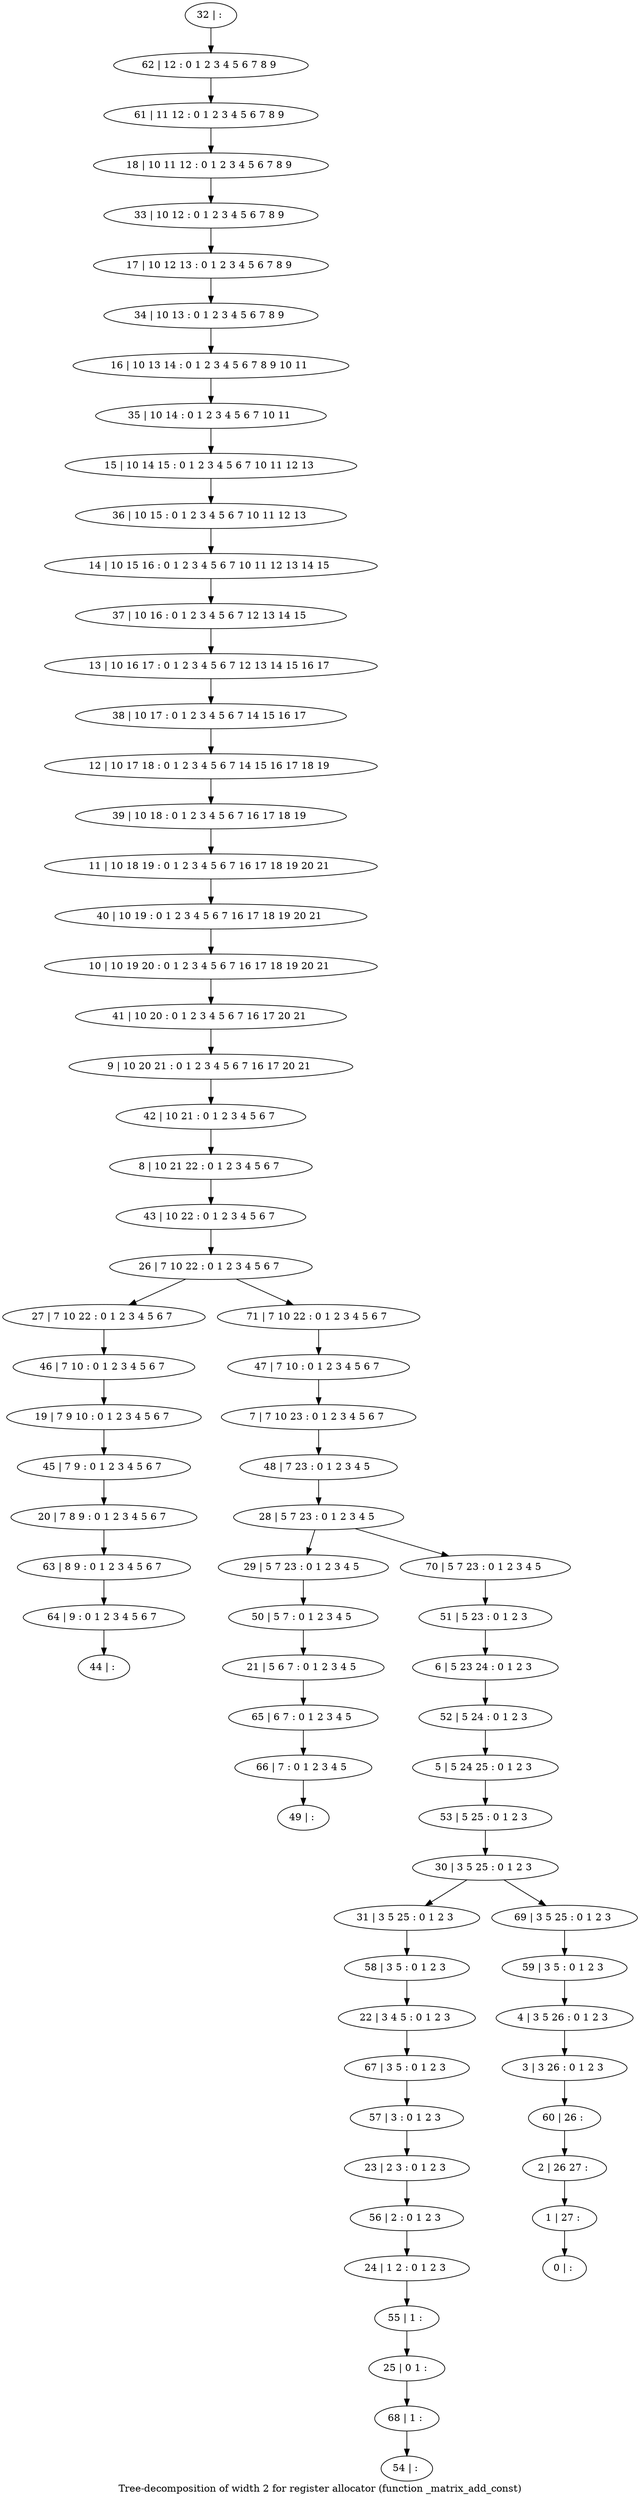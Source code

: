 digraph G {
graph [label="Tree-decomposition of width 2 for register allocator (function _matrix_add_const)"]
0[label="0 | : "];
1[label="1 | 27 : "];
2[label="2 | 26 27 : "];
3[label="3 | 3 26 : 0 1 2 3 "];
4[label="4 | 3 5 26 : 0 1 2 3 "];
5[label="5 | 5 24 25 : 0 1 2 3 "];
6[label="6 | 5 23 24 : 0 1 2 3 "];
7[label="7 | 7 10 23 : 0 1 2 3 4 5 6 7 "];
8[label="8 | 10 21 22 : 0 1 2 3 4 5 6 7 "];
9[label="9 | 10 20 21 : 0 1 2 3 4 5 6 7 16 17 20 21 "];
10[label="10 | 10 19 20 : 0 1 2 3 4 5 6 7 16 17 18 19 20 21 "];
11[label="11 | 10 18 19 : 0 1 2 3 4 5 6 7 16 17 18 19 20 21 "];
12[label="12 | 10 17 18 : 0 1 2 3 4 5 6 7 14 15 16 17 18 19 "];
13[label="13 | 10 16 17 : 0 1 2 3 4 5 6 7 12 13 14 15 16 17 "];
14[label="14 | 10 15 16 : 0 1 2 3 4 5 6 7 10 11 12 13 14 15 "];
15[label="15 | 10 14 15 : 0 1 2 3 4 5 6 7 10 11 12 13 "];
16[label="16 | 10 13 14 : 0 1 2 3 4 5 6 7 8 9 10 11 "];
17[label="17 | 10 12 13 : 0 1 2 3 4 5 6 7 8 9 "];
18[label="18 | 10 11 12 : 0 1 2 3 4 5 6 7 8 9 "];
19[label="19 | 7 9 10 : 0 1 2 3 4 5 6 7 "];
20[label="20 | 7 8 9 : 0 1 2 3 4 5 6 7 "];
21[label="21 | 5 6 7 : 0 1 2 3 4 5 "];
22[label="22 | 3 4 5 : 0 1 2 3 "];
23[label="23 | 2 3 : 0 1 2 3 "];
24[label="24 | 1 2 : 0 1 2 3 "];
25[label="25 | 0 1 : "];
26[label="26 | 7 10 22 : 0 1 2 3 4 5 6 7 "];
27[label="27 | 7 10 22 : 0 1 2 3 4 5 6 7 "];
28[label="28 | 5 7 23 : 0 1 2 3 4 5 "];
29[label="29 | 5 7 23 : 0 1 2 3 4 5 "];
30[label="30 | 3 5 25 : 0 1 2 3 "];
31[label="31 | 3 5 25 : 0 1 2 3 "];
32[label="32 | : "];
33[label="33 | 10 12 : 0 1 2 3 4 5 6 7 8 9 "];
34[label="34 | 10 13 : 0 1 2 3 4 5 6 7 8 9 "];
35[label="35 | 10 14 : 0 1 2 3 4 5 6 7 10 11 "];
36[label="36 | 10 15 : 0 1 2 3 4 5 6 7 10 11 12 13 "];
37[label="37 | 10 16 : 0 1 2 3 4 5 6 7 12 13 14 15 "];
38[label="38 | 10 17 : 0 1 2 3 4 5 6 7 14 15 16 17 "];
39[label="39 | 10 18 : 0 1 2 3 4 5 6 7 16 17 18 19 "];
40[label="40 | 10 19 : 0 1 2 3 4 5 6 7 16 17 18 19 20 21 "];
41[label="41 | 10 20 : 0 1 2 3 4 5 6 7 16 17 20 21 "];
42[label="42 | 10 21 : 0 1 2 3 4 5 6 7 "];
43[label="43 | 10 22 : 0 1 2 3 4 5 6 7 "];
44[label="44 | : "];
45[label="45 | 7 9 : 0 1 2 3 4 5 6 7 "];
46[label="46 | 7 10 : 0 1 2 3 4 5 6 7 "];
47[label="47 | 7 10 : 0 1 2 3 4 5 6 7 "];
48[label="48 | 7 23 : 0 1 2 3 4 5 "];
49[label="49 | : "];
50[label="50 | 5 7 : 0 1 2 3 4 5 "];
51[label="51 | 5 23 : 0 1 2 3 "];
52[label="52 | 5 24 : 0 1 2 3 "];
53[label="53 | 5 25 : 0 1 2 3 "];
54[label="54 | : "];
55[label="55 | 1 : "];
56[label="56 | 2 : 0 1 2 3 "];
57[label="57 | 3 : 0 1 2 3 "];
58[label="58 | 3 5 : 0 1 2 3 "];
59[label="59 | 3 5 : 0 1 2 3 "];
60[label="60 | 26 : "];
61[label="61 | 11 12 : 0 1 2 3 4 5 6 7 8 9 "];
62[label="62 | 12 : 0 1 2 3 4 5 6 7 8 9 "];
63[label="63 | 8 9 : 0 1 2 3 4 5 6 7 "];
64[label="64 | 9 : 0 1 2 3 4 5 6 7 "];
65[label="65 | 6 7 : 0 1 2 3 4 5 "];
66[label="66 | 7 : 0 1 2 3 4 5 "];
67[label="67 | 3 5 : 0 1 2 3 "];
68[label="68 | 1 : "];
69[label="69 | 3 5 25 : 0 1 2 3 "];
70[label="70 | 5 7 23 : 0 1 2 3 4 5 "];
71[label="71 | 7 10 22 : 0 1 2 3 4 5 6 7 "];
45->20 ;
19->45 ;
46->19 ;
27->46 ;
50->21 ;
29->50 ;
55->25 ;
24->55 ;
56->24 ;
23->56 ;
57->23 ;
58->22 ;
31->58 ;
20->63 ;
64->44 ;
63->64 ;
21->65 ;
66->49 ;
65->66 ;
67->57 ;
22->67 ;
68->54 ;
25->68 ;
32->62 ;
62->61 ;
61->18 ;
18->33 ;
33->17 ;
17->34 ;
34->16 ;
16->35 ;
35->15 ;
15->36 ;
36->14 ;
14->37 ;
37->13 ;
13->38 ;
38->12 ;
12->39 ;
39->11 ;
11->40 ;
40->10 ;
10->41 ;
41->9 ;
9->42 ;
42->8 ;
8->43 ;
43->26 ;
47->7 ;
7->48 ;
48->28 ;
51->6 ;
6->52 ;
52->5 ;
5->53 ;
53->30 ;
59->4 ;
4->3 ;
3->60 ;
60->2 ;
2->1 ;
1->0 ;
69->59 ;
70->51 ;
71->47 ;
30->31 ;
30->69 ;
28->29 ;
28->70 ;
26->27 ;
26->71 ;
}
